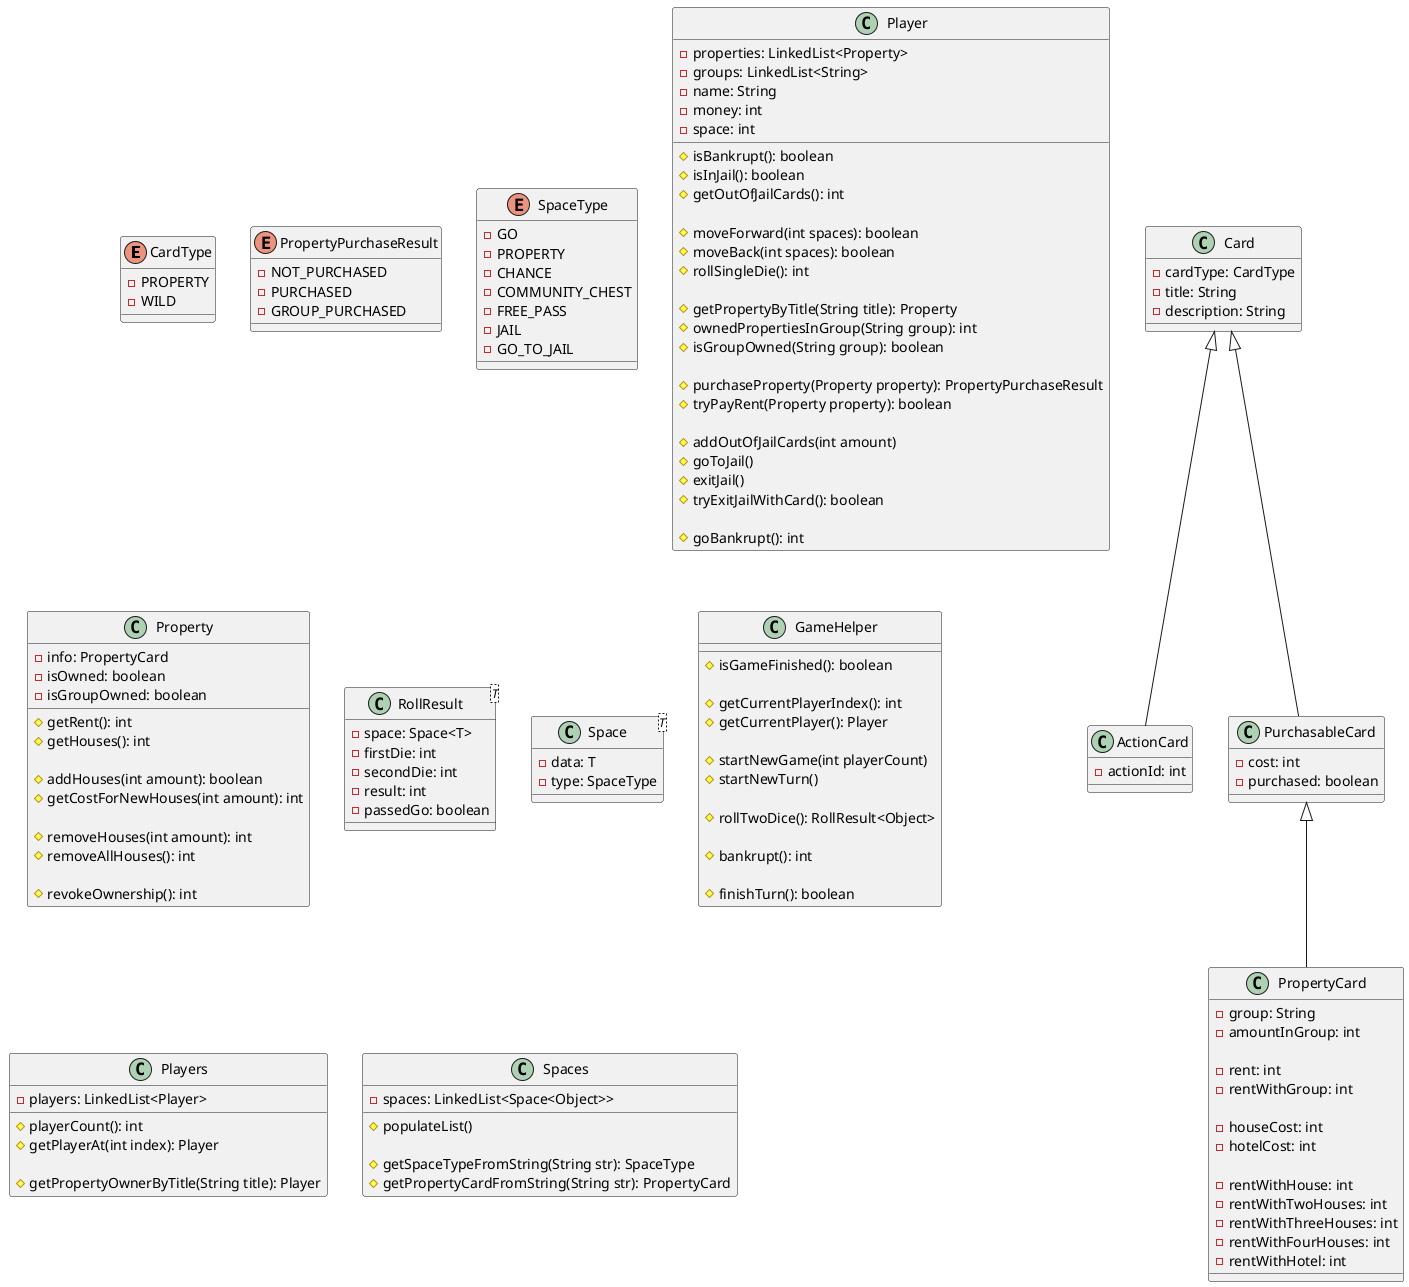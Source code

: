 @startuml JMonopoly

enum CardType {
    -PROPERTY
    -WILD
}

enum PropertyPurchaseResult {
    -NOT_PURCHASED
    -PURCHASED
    -GROUP_PURCHASED
}

enum SpaceType {
    -GO
    -PROPERTY
    -CHANCE
    -COMMUNITY_CHEST
    -FREE_PASS
    -JAIL
    -GO_TO_JAIL
}

class Player {
    -properties: LinkedList<Property>
    -groups: LinkedList<String>
    -name: String
    -money: int
    -space: int

    #isBankrupt(): boolean
    #isInJail(): boolean
    #getOutOfJailCards(): int

    #moveForward(int spaces): boolean
    #moveBack(int spaces): boolean
    #rollSingleDie(): int

    #getPropertyByTitle(String title): Property
    #ownedPropertiesInGroup(String group): int
    #isGroupOwned(String group): boolean

    #purchaseProperty(Property property): PropertyPurchaseResult
    #tryPayRent(Property property): boolean

    #addOutOfJailCards(int amount)
    #goToJail()
    #exitJail()
    #tryExitJailWithCard(): boolean

    #goBankrupt(): int
}

class Property {
    -info: PropertyCard
    -isOwned: boolean
    -isGroupOwned: boolean

    #getRent(): int
    #getHouses(): int

    #addHouses(int amount): boolean
    #getCostForNewHouses(int amount): int

    #removeHouses(int amount): int
    #removeAllHouses(): int

    #revokeOwnership(): int
}

class RollResult<T> {
    -space: Space<T>
    -firstDie: int
    -secondDie: int
    -result: int
    -passedGo: boolean
}

class Space<T> {
    -data: T
    -type: SpaceType
}

class Card {
    -cardType: CardType
    -title: String
    -description: String
}

class ActionCard extends Card {
    -actionId: int
}

class PurchasableCard extends Card {
    -cost: int
    -purchased: boolean
}

class PropertyCard extends PurchasableCard {
    -group: String
    -amountInGroup: int

    -rent: int
    -rentWithGroup: int

    -houseCost: int
    -hotelCost: int

    -rentWithHouse: int
    -rentWithTwoHouses: int
    -rentWithThreeHouses: int
    -rentWithFourHouses: int
    -rentWithHotel: int
}

class GameHelper {
    #isGameFinished(): boolean

    #getCurrentPlayerIndex(): int
    #getCurrentPlayer(): Player

    #startNewGame(int playerCount)
    #startNewTurn()

    #rollTwoDice(): RollResult<Object>

    #bankrupt(): int

    #finishTurn(): boolean
}

class Players {
    -players: LinkedList<Player>

    #playerCount(): int
    #getPlayerAt(int index): Player

    #getPropertyOwnerByTitle(String title): Player
}

class Spaces {
    -spaces: LinkedList<Space<Object>>

    #populateList()

    #getSpaceTypeFromString(String str): SpaceType
    #getPropertyCardFromString(String str): PropertyCard
}

@enduml